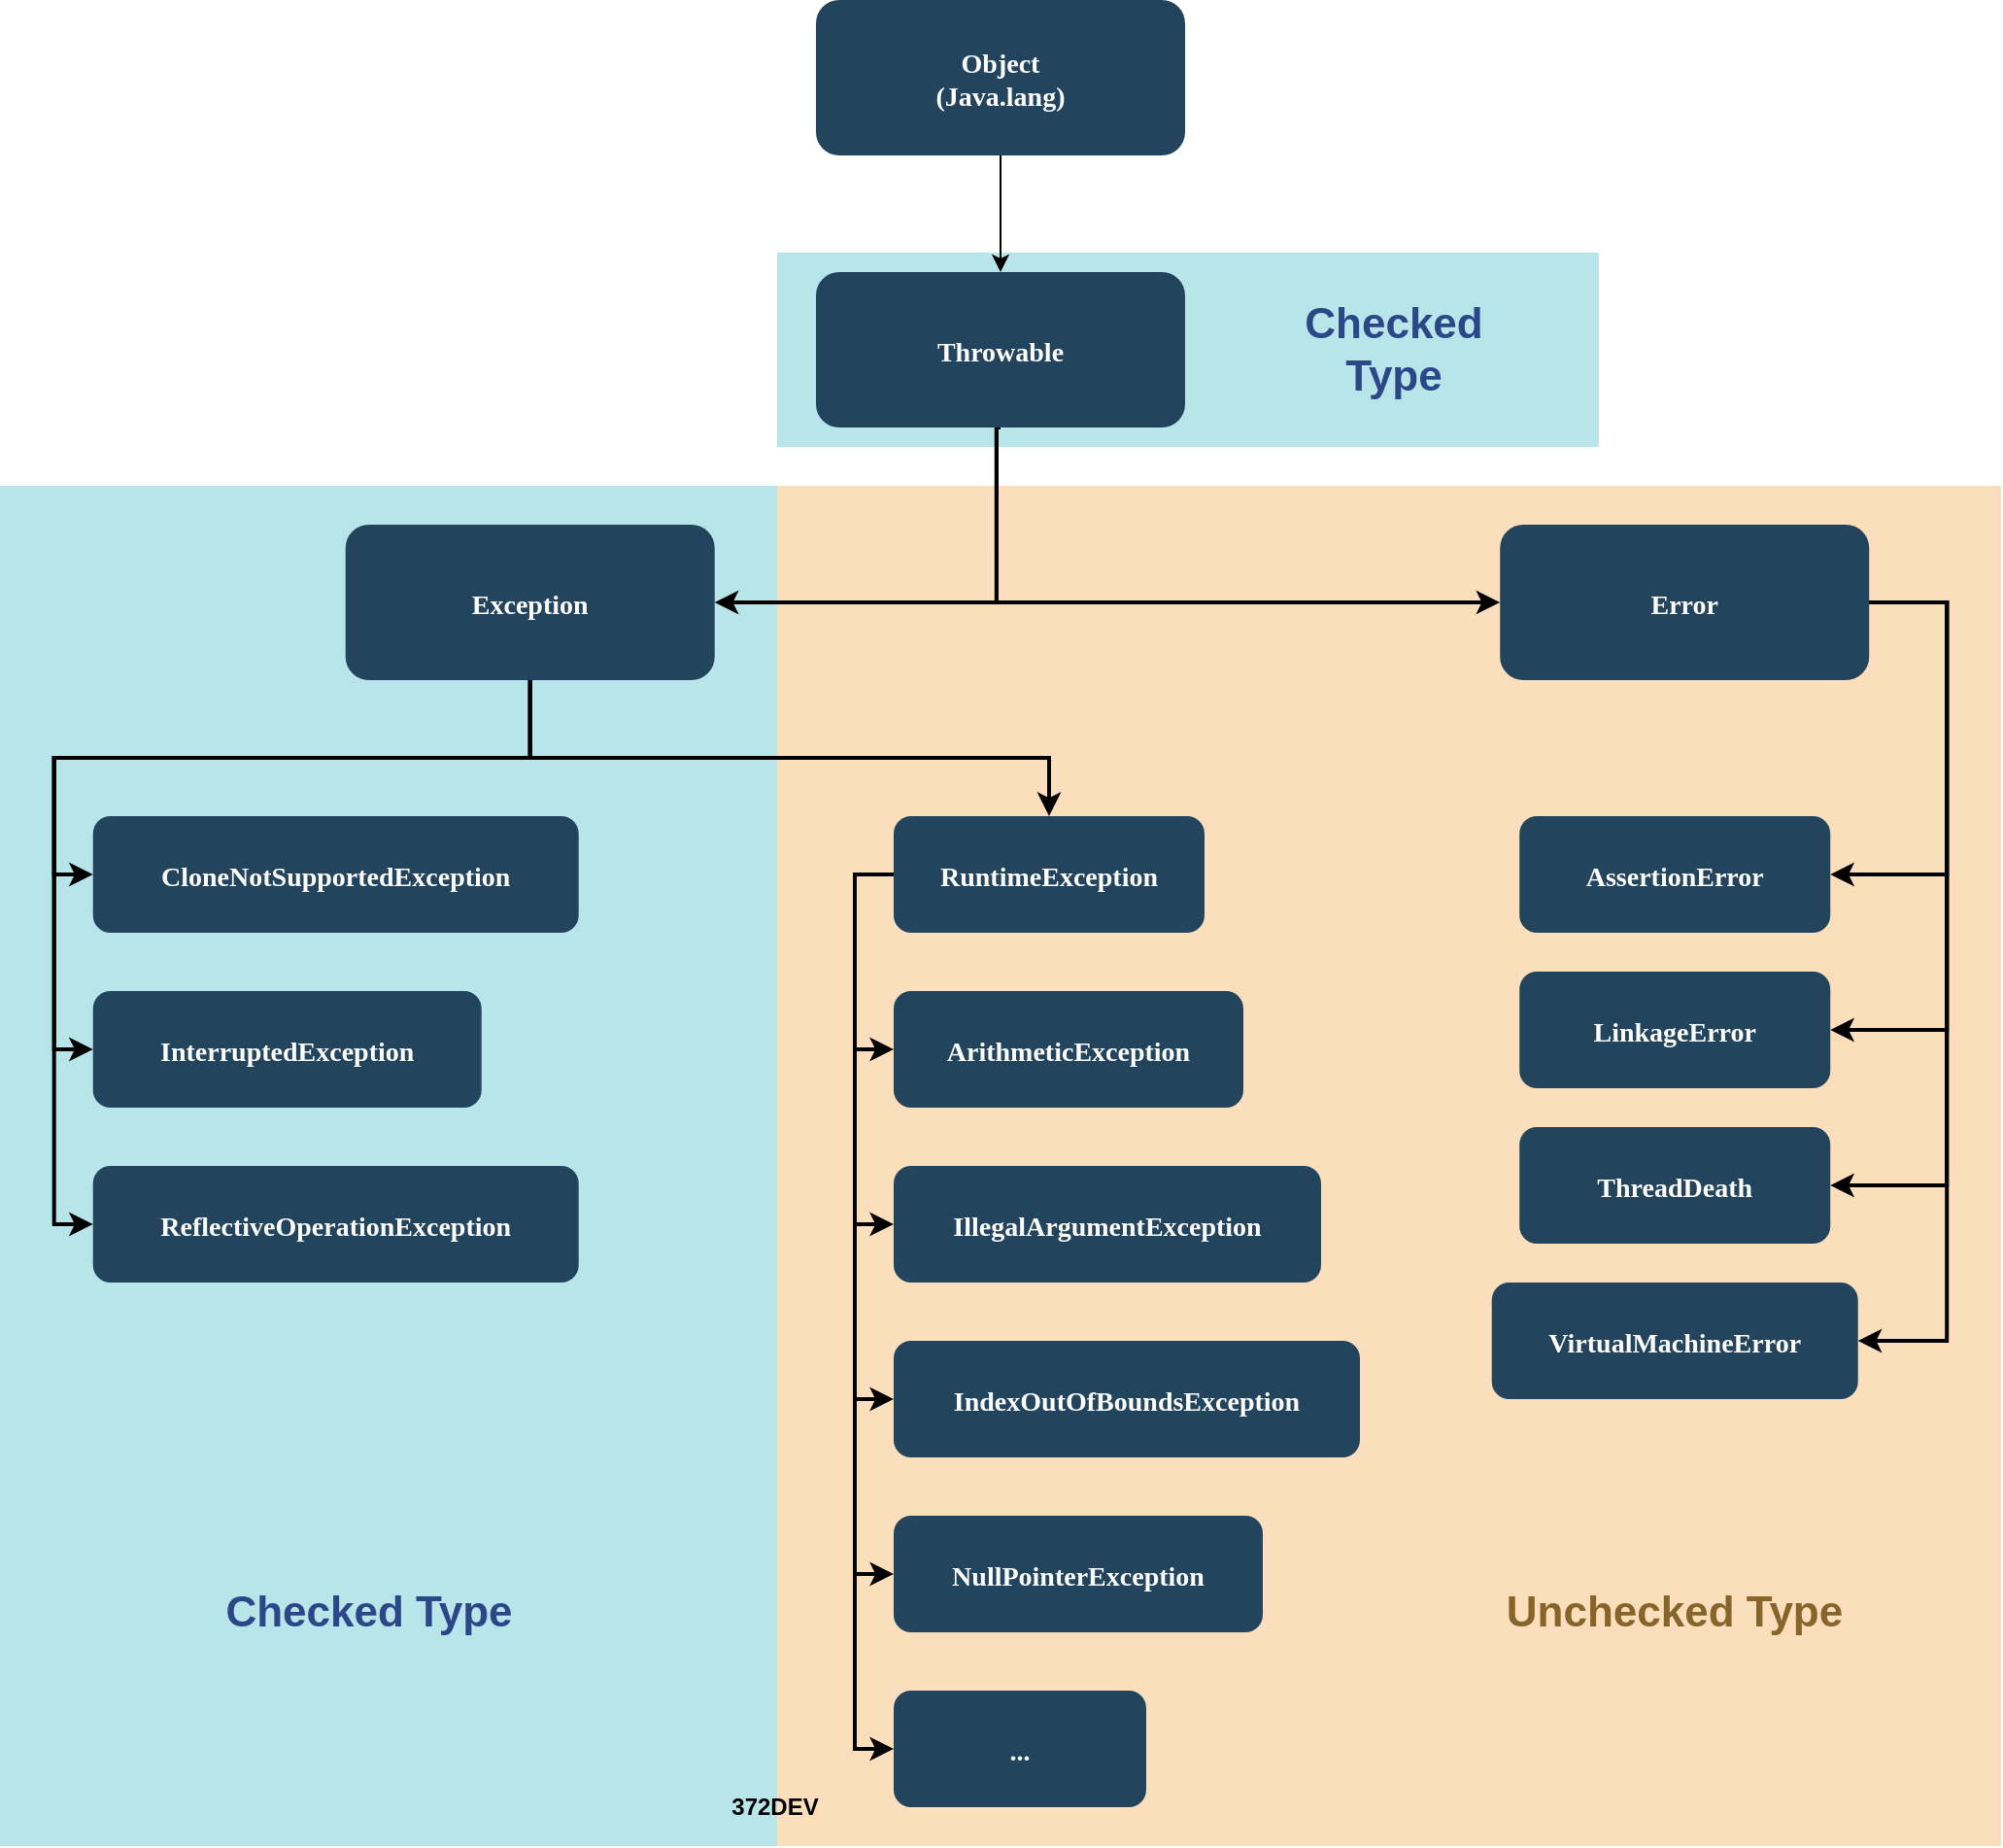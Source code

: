 <mxfile version="14.4.2" type="github">
  <diagram name="Page-1" id="2c0d36ab-eaac-3732-788b-9136903baeff">
    <mxGraphModel dx="1422" dy="772" grid="1" gridSize="10" guides="1" tooltips="1" connect="1" arrows="1" fold="1" page="1" pageScale="1.5" pageWidth="1169" pageHeight="827" background="#ffffff" math="0" shadow="0">
      <root>
        <mxCell id="0" />
        <mxCell id="1" parent="0" />
        <mxCell id="123" value="" style="strokeColor=none;opacity=30;verticalAlign=bottom;fillColor=#12AAB5;" parent="1" vertex="1">
          <mxGeometry x="762" y="275" width="423" height="100" as="geometry" />
        </mxCell>
        <mxCell id="117" value="" style="fillColor=#F2931E;strokeColor=none;opacity=30;" parent="1" vertex="1">
          <mxGeometry x="762" y="395" width="630" height="700" as="geometry" />
        </mxCell>
        <mxCell id="109" value="" style="fillColor=#12AAB5;strokeColor=none;opacity=30;" parent="1" vertex="1">
          <mxGeometry x="362" y="395" width="400" height="700" as="geometry" />
        </mxCell>
        <mxCell id="mNOALvo1SZKqBy8rrMEh-128" value="" style="edgeStyle=orthogonalEdgeStyle;rounded=0;orthogonalLoop=1;jettySize=auto;html=1;verticalAlign=middle;" parent="1" source="2" target="mNOALvo1SZKqBy8rrMEh-123" edge="1">
          <mxGeometry relative="1" as="geometry" />
        </mxCell>
        <mxCell id="2" value="Object&#xa;(Java.lang)" style="rounded=1;fillColor=#23445D;gradientColor=none;strokeColor=none;fontColor=#FFFFFF;fontStyle=1;fontFamily=Tahoma;fontSize=14" parent="1" vertex="1">
          <mxGeometry x="782" y="145" width="190" height="80" as="geometry" />
        </mxCell>
        <mxCell id="4" value="Error" style="rounded=1;fillColor=#23445D;gradientColor=none;strokeColor=none;fontColor=#FFFFFF;fontStyle=1;fontFamily=Tahoma;fontSize=14" parent="1" vertex="1">
          <mxGeometry x="1134.11" y="415" width="190" height="80" as="geometry" />
        </mxCell>
        <mxCell id="mNOALvo1SZKqBy8rrMEh-156" style="edgeStyle=orthogonalEdgeStyle;rounded=0;orthogonalLoop=1;jettySize=auto;html=1;strokeWidth=2;entryX=0;entryY=0.5;entryDx=0;entryDy=0;" parent="1" source="12" target="25" edge="1">
          <mxGeometry relative="1" as="geometry">
            <mxPoint x="349.86" y="595" as="targetPoint" />
            <Array as="points">
              <mxPoint x="634.86" y="535" />
              <mxPoint x="389.86" y="535" />
              <mxPoint x="389.86" y="595" />
            </Array>
          </mxGeometry>
        </mxCell>
        <mxCell id="mNOALvo1SZKqBy8rrMEh-157" style="edgeStyle=orthogonalEdgeStyle;rounded=0;orthogonalLoop=1;jettySize=auto;html=1;entryX=0;entryY=0.5;entryDx=0;entryDy=0;strokeWidth=2;" parent="1" source="12" target="26" edge="1">
          <mxGeometry relative="1" as="geometry">
            <Array as="points">
              <mxPoint x="634.86" y="535" />
              <mxPoint x="389.86" y="535" />
              <mxPoint x="389.86" y="685" />
            </Array>
          </mxGeometry>
        </mxCell>
        <mxCell id="mNOALvo1SZKqBy8rrMEh-158" style="edgeStyle=orthogonalEdgeStyle;rounded=0;orthogonalLoop=1;jettySize=auto;html=1;entryX=0;entryY=0.5;entryDx=0;entryDy=0;strokeWidth=2;" parent="1" source="12" target="27" edge="1">
          <mxGeometry relative="1" as="geometry">
            <Array as="points">
              <mxPoint x="634.86" y="535" />
              <mxPoint x="389.86" y="535" />
              <mxPoint x="389.86" y="775" />
            </Array>
          </mxGeometry>
        </mxCell>
        <mxCell id="12" value="Exception" style="rounded=1;fillColor=#23445D;gradientColor=none;strokeColor=none;fontColor=#FFFFFF;fontStyle=1;fontFamily=Tahoma;fontSize=14" parent="1" vertex="1">
          <mxGeometry x="539.86" y="415" width="190" height="80" as="geometry" />
        </mxCell>
        <mxCell id="25" value="CloneNotSupportedException" style="rounded=1;fillColor=#23445D;gradientColor=none;strokeColor=none;fontColor=#FFFFFF;fontStyle=1;fontFamily=Tahoma;fontSize=14" parent="1" vertex="1">
          <mxGeometry x="409.86" y="565" width="250" height="60" as="geometry" />
        </mxCell>
        <mxCell id="26" value="InterruptedException" style="rounded=1;fillColor=#23445D;gradientColor=none;strokeColor=none;fontColor=#FFFFFF;fontStyle=1;fontFamily=Tahoma;fontSize=14" parent="1" vertex="1">
          <mxGeometry x="409.86" y="655" width="200" height="60" as="geometry" />
        </mxCell>
        <mxCell id="27" value="ReflectiveOperationException" style="rounded=1;fillColor=#23445D;gradientColor=none;strokeColor=none;fontColor=#FFFFFF;fontStyle=1;fontFamily=Tahoma;fontSize=14" parent="1" vertex="1">
          <mxGeometry x="409.86" y="745" width="250" height="60" as="geometry" />
        </mxCell>
        <mxCell id="33" value="RuntimeException" style="rounded=1;fillColor=#23445D;gradientColor=none;strokeColor=none;fontColor=#FFFFFF;fontStyle=1;fontFamily=Tahoma;fontSize=14" parent="1" vertex="1">
          <mxGeometry x="822" y="565" width="160" height="60" as="geometry" />
        </mxCell>
        <mxCell id="34" value="ArithmeticException" style="rounded=1;fillColor=#23445D;gradientColor=none;strokeColor=none;fontColor=#FFFFFF;fontStyle=1;fontFamily=Tahoma;fontSize=14" parent="1" vertex="1">
          <mxGeometry x="822" y="655" width="180" height="60" as="geometry" />
        </mxCell>
        <mxCell id="35" value="IllegalArgumentException" style="rounded=1;fillColor=#23445D;gradientColor=none;strokeColor=none;fontColor=#FFFFFF;fontStyle=1;fontFamily=Tahoma;fontSize=14" parent="1" vertex="1">
          <mxGeometry x="822" y="745" width="220" height="60" as="geometry" />
        </mxCell>
        <mxCell id="36" value="IndexOutOfBoundsException" style="rounded=1;fillColor=#23445D;gradientColor=none;strokeColor=none;fontColor=#FFFFFF;fontStyle=1;fontFamily=Tahoma;fontSize=14" parent="1" vertex="1">
          <mxGeometry x="822" y="835" width="240" height="60" as="geometry" />
        </mxCell>
        <mxCell id="37" value="NullPointerException" style="rounded=1;fillColor=#23445D;gradientColor=none;strokeColor=none;fontColor=#FFFFFF;fontStyle=1;fontFamily=Tahoma;fontSize=14" parent="1" vertex="1">
          <mxGeometry x="822" y="925" width="190" height="60" as="geometry" />
        </mxCell>
        <mxCell id="44" value="ThreadDeath" style="rounded=1;fillColor=#23445D;gradientColor=none;strokeColor=none;fontColor=#FFFFFF;fontStyle=1;fontFamily=Tahoma;fontSize=14" parent="1" vertex="1">
          <mxGeometry x="1144.11" y="725" width="160" height="60" as="geometry" />
        </mxCell>
        <mxCell id="48" value="LinkageError" style="rounded=1;fillColor=#23445D;gradientColor=none;strokeColor=none;fontColor=#FFFFFF;fontStyle=1;fontFamily=Tahoma;fontSize=14" parent="1" vertex="1">
          <mxGeometry x="1144.11" y="645" width="160" height="60" as="geometry" />
        </mxCell>
        <mxCell id="52" value="AssertionError" style="rounded=1;fillColor=#23445D;gradientColor=none;strokeColor=none;fontColor=#FFFFFF;fontStyle=1;fontFamily=Tahoma;fontSize=14" parent="1" vertex="1">
          <mxGeometry x="1144.11" y="565" width="160" height="60" as="geometry" />
        </mxCell>
        <mxCell id="76" value="" style="edgeStyle=elbowEdgeStyle;elbow=horizontal;strokeWidth=2;rounded=0" parent="1" source="33" target="34" edge="1">
          <mxGeometry x="32" y="245" width="100" height="100" as="geometry">
            <mxPoint x="32" y="345" as="sourcePoint" />
            <mxPoint x="132" y="245" as="targetPoint" />
            <Array as="points">
              <mxPoint x="802" y="645" />
            </Array>
          </mxGeometry>
        </mxCell>
        <mxCell id="77" value="" style="edgeStyle=elbowEdgeStyle;elbow=horizontal;strokeWidth=2;rounded=0" parent="1" source="33" target="35" edge="1">
          <mxGeometry x="32" y="245" width="100" height="100" as="geometry">
            <mxPoint x="32" y="345" as="sourcePoint" />
            <mxPoint x="132" y="245" as="targetPoint" />
            <Array as="points">
              <mxPoint x="802" y="685" />
            </Array>
          </mxGeometry>
        </mxCell>
        <mxCell id="78" value="" style="edgeStyle=elbowEdgeStyle;elbow=horizontal;strokeWidth=2;rounded=0" parent="1" source="33" edge="1">
          <mxGeometry x="32" y="245" width="100" height="100" as="geometry">
            <mxPoint x="32" y="345" as="sourcePoint" />
            <mxPoint x="822.0" y="865" as="targetPoint" />
            <Array as="points">
              <mxPoint x="802" y="735" />
            </Array>
          </mxGeometry>
        </mxCell>
        <mxCell id="79" value="" style="edgeStyle=elbowEdgeStyle;elbow=horizontal;strokeWidth=2;rounded=0" parent="1" source="33" target="37" edge="1">
          <mxGeometry x="32" y="245" width="100" height="100" as="geometry">
            <mxPoint x="32" y="345" as="sourcePoint" />
            <mxPoint x="132" y="245" as="targetPoint" />
            <Array as="points">
              <mxPoint x="802" y="775" />
            </Array>
          </mxGeometry>
        </mxCell>
        <mxCell id="102" value="" style="edgeStyle=elbowEdgeStyle;elbow=vertical;strokeWidth=2;rounded=0;exitX=0.5;exitY=1;exitDx=0;exitDy=0;" parent="1" source="12" target="33" edge="1">
          <mxGeometry x="-99.5" y="260.5" width="100" height="100" as="geometry">
            <mxPoint x="659.86" y="495" as="sourcePoint" />
            <mxPoint x="0.5" y="260.5" as="targetPoint" />
            <Array as="points">
              <mxPoint x="660" y="535" />
              <mxPoint x="677" y="535" />
              <mxPoint x="772" y="535" />
            </Array>
          </mxGeometry>
        </mxCell>
        <mxCell id="104" value="" style="edgeStyle=elbowEdgeStyle;elbow=vertical;strokeWidth=2;rounded=0;entryX=1;entryY=0.5;entryDx=0;entryDy=0;" parent="1" source="4" target="48" edge="1">
          <mxGeometry x="-425.89" y="260.5" width="100" height="100" as="geometry">
            <mxPoint x="-425.89" y="360.5" as="sourcePoint" />
            <mxPoint x="-325.89" y="260.5" as="targetPoint" />
            <Array as="points">
              <mxPoint x="1364.11" y="645" />
            </Array>
          </mxGeometry>
        </mxCell>
        <mxCell id="105" value="" style="edgeStyle=elbowEdgeStyle;elbow=vertical;strokeWidth=2;rounded=0" parent="1" source="4" target="44" edge="1">
          <mxGeometry x="-425.89" y="260.5" width="100" height="100" as="geometry">
            <mxPoint x="-425.89" y="360.5" as="sourcePoint" />
            <mxPoint x="-325.89" y="260.5" as="targetPoint" />
            <Array as="points">
              <mxPoint x="1364.11" y="535" />
            </Array>
          </mxGeometry>
        </mxCell>
        <mxCell id="106" value="" style="edgeStyle=elbowEdgeStyle;elbow=vertical;strokeWidth=2;rounded=0;entryX=1;entryY=0.5;entryDx=0;entryDy=0;" parent="1" source="4" target="52" edge="1">
          <mxGeometry x="-425.89" y="260.5" width="100" height="100" as="geometry">
            <mxPoint x="-425.89" y="360.5" as="sourcePoint" />
            <mxPoint x="-325.89" y="260.5" as="targetPoint" />
            <Array as="points">
              <mxPoint x="1364.11" y="525" />
            </Array>
          </mxGeometry>
        </mxCell>
        <mxCell id="mNOALvo1SZKqBy8rrMEh-129" value="" style="edgeStyle=orthogonalEdgeStyle;rounded=0;orthogonalLoop=1;jettySize=auto;html=1;entryX=0;entryY=0.5;entryDx=0;entryDy=0;strokeWidth=2;" parent="1" target="4" edge="1">
          <mxGeometry relative="1" as="geometry">
            <Array as="points">
              <mxPoint x="874.86" y="455" />
            </Array>
            <mxPoint x="874.86" y="295" as="sourcePoint" />
          </mxGeometry>
        </mxCell>
        <mxCell id="mNOALvo1SZKqBy8rrMEh-130" value="" style="edgeStyle=orthogonalEdgeStyle;rounded=0;orthogonalLoop=1;jettySize=auto;html=1;entryX=1;entryY=0.5;entryDx=0;entryDy=0;strokeWidth=2;exitX=0.5;exitY=1;exitDx=0;exitDy=0;" parent="1" source="mNOALvo1SZKqBy8rrMEh-123" target="12" edge="1">
          <mxGeometry relative="1" as="geometry">
            <mxPoint x="659.86" y="385" as="targetPoint" />
            <Array as="points">
              <mxPoint x="875" y="365" />
              <mxPoint x="875" y="455" />
            </Array>
            <mxPoint x="874.86" y="295" as="sourcePoint" />
          </mxGeometry>
        </mxCell>
        <mxCell id="mNOALvo1SZKqBy8rrMEh-123" value="Throwable" style="rounded=1;fillColor=#23445D;gradientColor=none;strokeColor=none;fontColor=#FFFFFF;fontStyle=1;fontFamily=Tahoma;fontSize=14;verticalAlign=middle;" parent="1" vertex="1">
          <mxGeometry x="782" y="285" width="190" height="80" as="geometry" />
        </mxCell>
        <mxCell id="mNOALvo1SZKqBy8rrMEh-134" value="VirtualMachineError" style="rounded=1;fillColor=#23445D;gradientColor=none;strokeColor=none;fontColor=#FFFFFF;fontStyle=1;fontFamily=Tahoma;fontSize=14" parent="1" vertex="1">
          <mxGeometry x="1129.86" y="805" width="188.5" height="60" as="geometry" />
        </mxCell>
        <mxCell id="mNOALvo1SZKqBy8rrMEh-135" value="" style="edgeStyle=elbowEdgeStyle;elbow=vertical;strokeWidth=2;rounded=0;exitX=1;exitY=0.5;exitDx=0;exitDy=0;" parent="1" source="4" target="mNOALvo1SZKqBy8rrMEh-134" edge="1">
          <mxGeometry x="-425.89" y="350.5" width="100" height="100" as="geometry">
            <mxPoint x="1324.11" y="545" as="sourcePoint" />
            <mxPoint x="-325.89" y="350.5" as="targetPoint" />
            <Array as="points">
              <mxPoint x="1364.11" y="625" />
            </Array>
          </mxGeometry>
        </mxCell>
        <mxCell id="dfQPDdZPbo5exxmUcBjd-123" value="..." style="rounded=1;fillColor=#23445D;gradientColor=none;strokeColor=none;fontColor=#FFFFFF;fontStyle=1;fontFamily=Tahoma;fontSize=14" parent="1" vertex="1">
          <mxGeometry x="822" y="1015" width="130" height="60" as="geometry" />
        </mxCell>
        <mxCell id="dfQPDdZPbo5exxmUcBjd-124" value="" style="edgeStyle=elbowEdgeStyle;elbow=horizontal;strokeWidth=2;rounded=0" parent="1" target="dfQPDdZPbo5exxmUcBjd-123" edge="1">
          <mxGeometry x="32" y="335" width="100" height="100" as="geometry">
            <mxPoint x="822" y="595" as="sourcePoint" />
            <mxPoint x="132" y="335" as="targetPoint" />
            <Array as="points">
              <mxPoint x="802" y="595" />
              <mxPoint x="802" y="865" />
            </Array>
          </mxGeometry>
        </mxCell>
        <mxCell id="dfQPDdZPbo5exxmUcBjd-126" value="372DEV" style="text;html=1;strokeColor=none;fillColor=none;align=center;verticalAlign=middle;whiteSpace=wrap;rounded=0;fontStyle=1" parent="1" vertex="1">
          <mxGeometry x="720.0" y="1060" width="82.14" height="30" as="geometry" />
        </mxCell>
        <mxCell id="dfQPDdZPbo5exxmUcBjd-127" value="Checked Type" style="text;html=1;align=center;verticalAlign=middle;whiteSpace=wrap;rounded=0;strokeWidth=2;fontSize=22;fontStyle=1;fontColor=#2B4787;" parent="1" vertex="1">
          <mxGeometry x="432" y="945" width="240" height="60" as="geometry" />
        </mxCell>
        <mxCell id="dfQPDdZPbo5exxmUcBjd-128" value="Unchecked Type" style="text;html=1;align=center;verticalAlign=middle;whiteSpace=wrap;rounded=0;strokeWidth=2;fontSize=22;fontStyle=1;fontColor=#87652A;" parent="1" vertex="1">
          <mxGeometry x="1104.11" y="945" width="240" height="60" as="geometry" />
        </mxCell>
        <mxCell id="dfQPDdZPbo5exxmUcBjd-129" value="&lt;span style=&quot;color: rgb(43 , 71 , 135)&quot;&gt;Checked&lt;br&gt;Type&lt;/span&gt;" style="text;html=1;align=center;verticalAlign=middle;whiteSpace=wrap;rounded=0;strokeWidth=2;fontSize=22;fontStyle=1;fontColor=#87652A;" parent="1" vertex="1">
          <mxGeometry x="987" y="295" width="185" height="60" as="geometry" />
        </mxCell>
      </root>
    </mxGraphModel>
  </diagram>
</mxfile>
